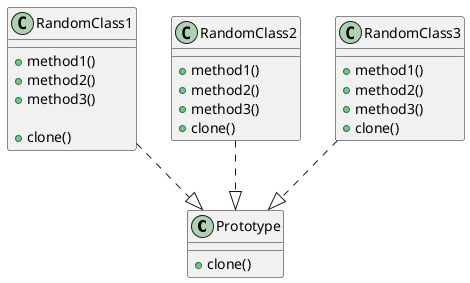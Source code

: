 @startuml
class Prototype{
    + clone()
}

class RandomClass1{
    + method1()
    + method2()
    + method3()

    + clone()
}
class RandomClass2{
    + method1()
    + method2()
    + method3()
    + clone()
}
class RandomClass3{
    + method1()
    + method2()
    + method3()
    + clone()
}

RandomClass1 ..|> Prototype
RandomClass2 ..|> Prototype
RandomClass3 ..|> Prototype
@enduml